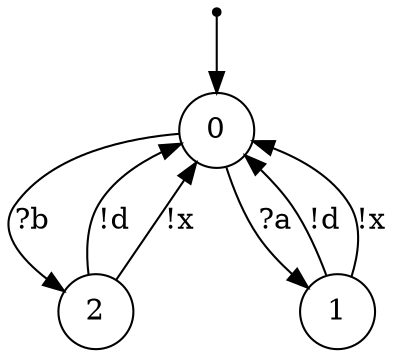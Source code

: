 digraph {
 node [shape=point] ENTRY
 node [shape=circle]
 ENTRY -> 0
0 -> 2 [label="?b"]
2 -> 0 [label="!d"]
2 -> 0 [label="!x"]
0 -> 1 [label="?a"]
1 -> 0 [label="!d"]
1 -> 0 [label="!x"]
}